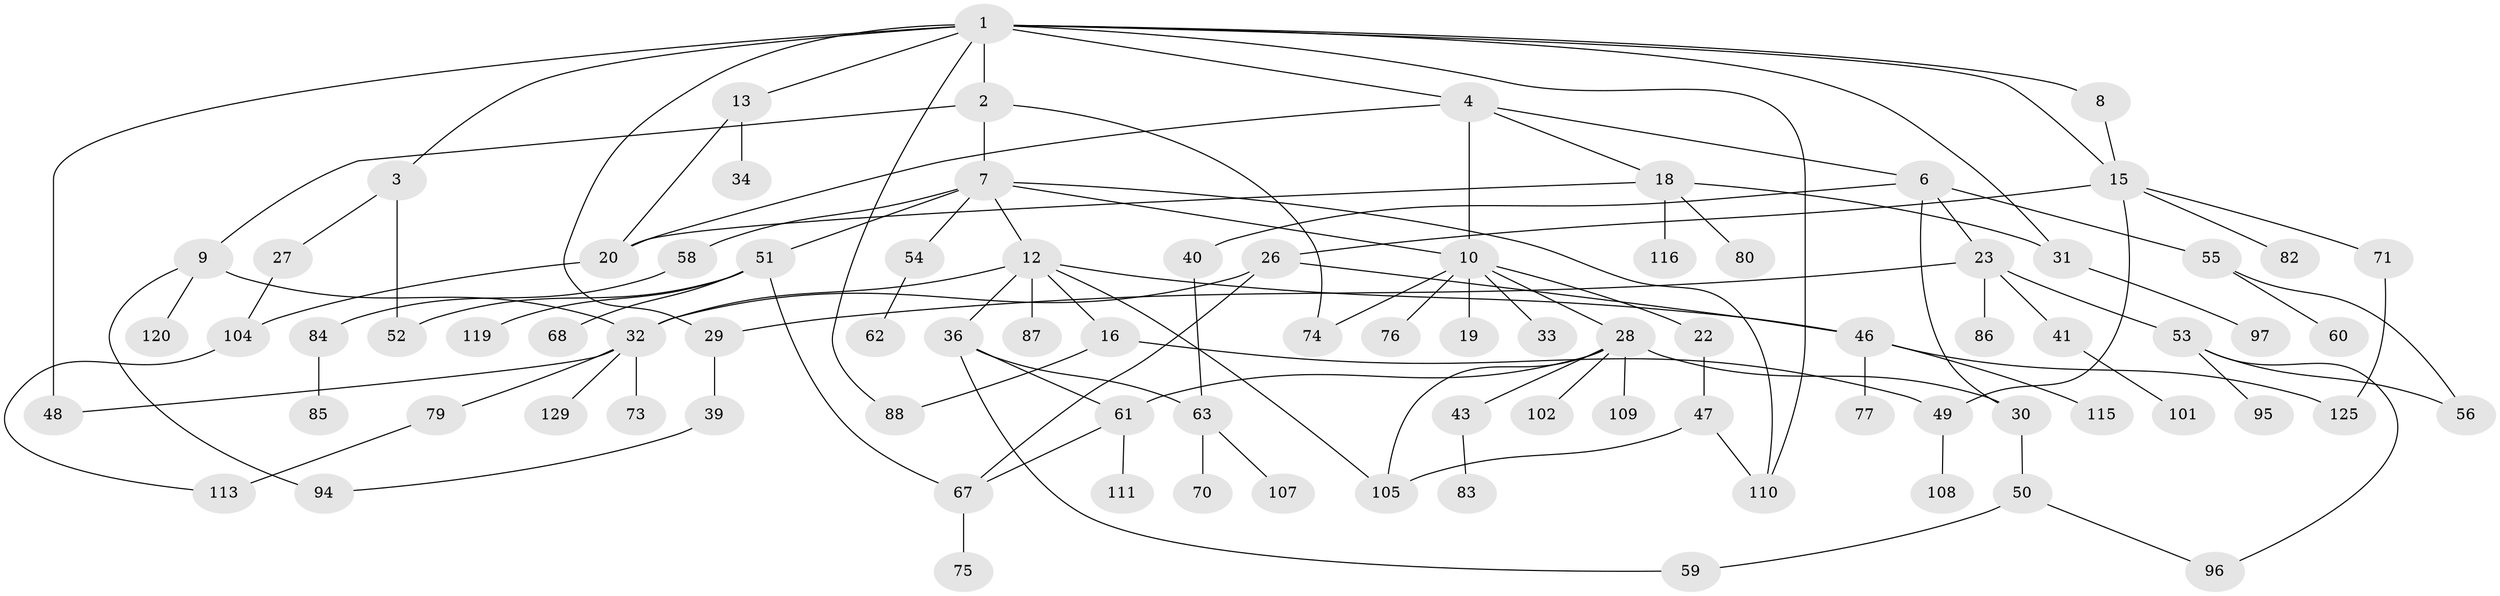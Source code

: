 // Generated by graph-tools (version 1.1) at 2025/51/02/27/25 19:51:36]
// undirected, 87 vertices, 116 edges
graph export_dot {
graph [start="1"]
  node [color=gray90,style=filled];
  1 [super="+5"];
  2 [super="+114"];
  3;
  4 [super="+91"];
  6 [super="+112"];
  7 [super="+24"];
  8;
  9 [super="+99"];
  10 [super="+11"];
  12 [super="+14"];
  13 [super="+17"];
  15 [super="+21"];
  16 [super="+37"];
  18 [super="+25"];
  19;
  20 [super="+81"];
  22;
  23 [super="+90"];
  26 [super="+92"];
  27 [super="+93"];
  28 [super="+45"];
  29 [super="+35"];
  30 [super="+89"];
  31 [super="+38"];
  32 [super="+69"];
  33;
  34 [super="+44"];
  36 [super="+42"];
  39;
  40;
  41;
  43 [super="+100"];
  46 [super="+57"];
  47;
  48 [super="+123"];
  49 [super="+130"];
  50 [super="+128"];
  51 [super="+65"];
  52 [super="+118"];
  53 [super="+66"];
  54;
  55 [super="+127"];
  56 [super="+64"];
  58 [super="+78"];
  59;
  60;
  61 [super="+72"];
  62;
  63;
  67 [super="+106"];
  68;
  70;
  71;
  73;
  74 [super="+122"];
  75;
  76 [super="+117"];
  77;
  79;
  80 [super="+103"];
  82;
  83;
  84;
  85;
  86;
  87;
  88 [super="+124"];
  94 [super="+126"];
  95 [super="+98"];
  96;
  97;
  101;
  102;
  104;
  105 [super="+121"];
  107;
  108;
  109;
  110;
  111;
  113;
  115;
  116;
  119;
  120;
  125;
  129;
  1 -- 2;
  1 -- 3;
  1 -- 4;
  1 -- 13;
  1 -- 29;
  1 -- 31;
  1 -- 48;
  1 -- 8;
  1 -- 110;
  1 -- 15;
  1 -- 88;
  2 -- 7;
  2 -- 9;
  2 -- 74;
  3 -- 27;
  3 -- 52;
  4 -- 6;
  4 -- 10;
  4 -- 18;
  4 -- 20;
  6 -- 23;
  6 -- 30;
  6 -- 40;
  6 -- 55;
  7 -- 12;
  7 -- 54;
  7 -- 110;
  7 -- 10;
  7 -- 51;
  7 -- 58;
  8 -- 15;
  9 -- 32;
  9 -- 94;
  9 -- 120;
  10 -- 19;
  10 -- 28;
  10 -- 76;
  10 -- 33;
  10 -- 22;
  10 -- 74;
  12 -- 16;
  12 -- 36;
  12 -- 32;
  12 -- 105;
  12 -- 46;
  12 -- 87;
  13 -- 20;
  13 -- 34;
  15 -- 26;
  15 -- 71;
  15 -- 82;
  15 -- 49;
  16 -- 88;
  16 -- 49;
  18 -- 80;
  18 -- 20;
  18 -- 116;
  18 -- 31;
  20 -- 104;
  22 -- 47;
  23 -- 41;
  23 -- 53;
  23 -- 86;
  23 -- 29;
  26 -- 46;
  26 -- 32;
  26 -- 67;
  27 -- 104;
  28 -- 43;
  28 -- 102;
  28 -- 109;
  28 -- 105;
  28 -- 30;
  28 -- 61;
  29 -- 39;
  30 -- 50;
  31 -- 97;
  32 -- 79;
  32 -- 129;
  32 -- 73;
  32 -- 48;
  36 -- 59;
  36 -- 61;
  36 -- 63;
  39 -- 94;
  40 -- 63;
  41 -- 101;
  43 -- 83;
  46 -- 115;
  46 -- 125;
  46 -- 77;
  47 -- 105;
  47 -- 110;
  49 -- 108;
  50 -- 59;
  50 -- 96;
  51 -- 52;
  51 -- 67;
  51 -- 68;
  51 -- 119;
  53 -- 56;
  53 -- 95;
  53 -- 96;
  54 -- 62;
  55 -- 60;
  55 -- 56;
  58 -- 84;
  61 -- 111;
  61 -- 67;
  63 -- 70;
  63 -- 107;
  67 -- 75;
  71 -- 125;
  79 -- 113;
  84 -- 85;
  104 -- 113;
}
